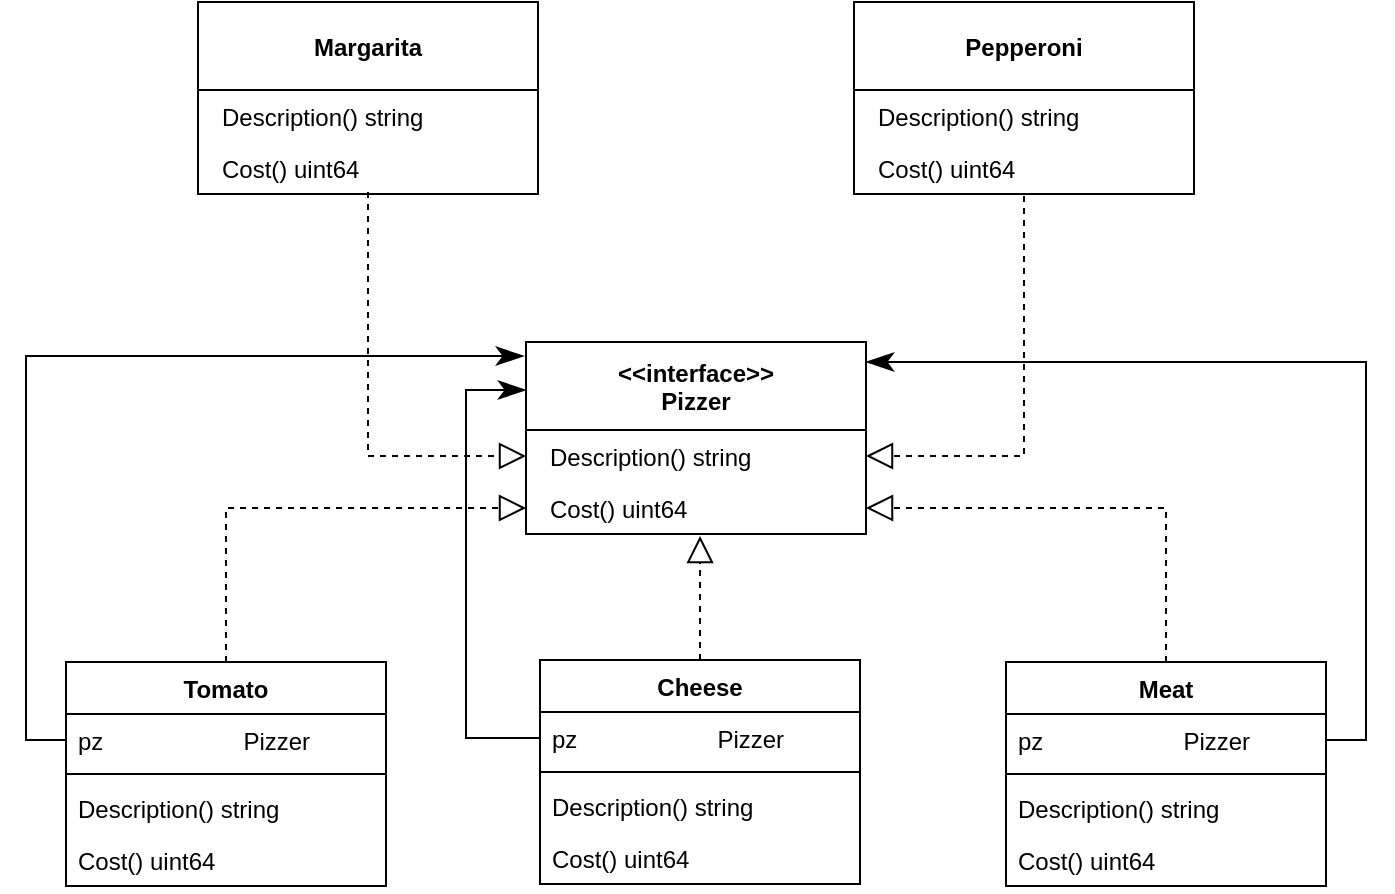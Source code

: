 <mxfile version="12.8.1" type="device"><diagram id="Vdiwp9iQeiwxdarp18dE" name="Page-1"><mxGraphModel dx="1381" dy="1897" grid="1" gridSize="10" guides="1" tooltips="1" connect="1" arrows="1" fold="1" page="1" pageScale="1" pageWidth="827" pageHeight="1169" math="0" shadow="0"><root><mxCell id="0"/><mxCell id="1" parent="0"/><mxCell id="7iMDn_pmoSPS-6DGK04_-1" value="&lt;&lt;interface&gt;&gt;&#10;Pizzer" style="swimlane;fontStyle=1;childLayout=stackLayout;horizontal=1;startSize=44;fillColor=none;horizontalStack=0;resizeParent=1;resizeParentMax=0;resizeLast=0;collapsible=1;marginBottom=0;labelBackgroundColor=none;fontSize=12;html=0;" vertex="1" parent="1"><mxGeometry x="450" y="-300" width="170" height="96" as="geometry"/></mxCell><mxCell id="7iMDn_pmoSPS-6DGK04_-2" value="Description() string" style="text;strokeColor=none;fillColor=none;align=left;verticalAlign=top;spacingLeft=10;spacingRight=4;overflow=hidden;rotatable=0;points=[[0,0.5],[1,0.5]];portConstraint=eastwest;" vertex="1" parent="7iMDn_pmoSPS-6DGK04_-1"><mxGeometry y="44" width="170" height="26" as="geometry"/></mxCell><mxCell id="7iMDn_pmoSPS-6DGK04_-45" value="Cost() uint64" style="text;strokeColor=none;fillColor=none;align=left;verticalAlign=top;spacingLeft=10;spacingRight=4;overflow=hidden;rotatable=0;points=[[0,0.5],[1,0.5]];portConstraint=eastwest;" vertex="1" parent="7iMDn_pmoSPS-6DGK04_-1"><mxGeometry y="70" width="170" height="26" as="geometry"/></mxCell><mxCell id="7iMDn_pmoSPS-6DGK04_-50" style="edgeStyle=orthogonalEdgeStyle;rounded=0;orthogonalLoop=1;jettySize=auto;html=1;exitX=0.5;exitY=0.962;exitDx=0;exitDy=0;endSize=11;endArrow=block;endFill=0;dashed=1;exitPerimeter=0;" edge="1" parent="1" source="7iMDn_pmoSPS-6DGK04_-46" target="7iMDn_pmoSPS-6DGK04_-2"><mxGeometry relative="1" as="geometry"/></mxCell><mxCell id="7iMDn_pmoSPS-6DGK04_-28" value="Margarita" style="swimlane;fontStyle=1;childLayout=stackLayout;horizontal=1;startSize=44;fillColor=none;horizontalStack=0;resizeParent=1;resizeParentMax=0;resizeLast=0;collapsible=1;marginBottom=0;labelBackgroundColor=none;fontSize=12;html=0;" vertex="1" parent="1"><mxGeometry x="286" y="-470" width="170" height="96" as="geometry"/></mxCell><mxCell id="7iMDn_pmoSPS-6DGK04_-29" value="Description() string" style="text;strokeColor=none;fillColor=none;align=left;verticalAlign=top;spacingLeft=10;spacingRight=4;overflow=hidden;rotatable=0;points=[[0,0.5],[1,0.5]];portConstraint=eastwest;" vertex="1" parent="7iMDn_pmoSPS-6DGK04_-28"><mxGeometry y="44" width="170" height="26" as="geometry"/></mxCell><mxCell id="7iMDn_pmoSPS-6DGK04_-46" value="Cost() uint64" style="text;strokeColor=none;fillColor=none;align=left;verticalAlign=top;spacingLeft=10;spacingRight=4;overflow=hidden;rotatable=0;points=[[0,0.5],[1,0.5]];portConstraint=eastwest;" vertex="1" parent="7iMDn_pmoSPS-6DGK04_-28"><mxGeometry y="70" width="170" height="26" as="geometry"/></mxCell><mxCell id="7iMDn_pmoSPS-6DGK04_-51" style="edgeStyle=orthogonalEdgeStyle;rounded=0;orthogonalLoop=1;jettySize=auto;html=1;exitX=0.5;exitY=1.038;exitDx=0;exitDy=0;dashed=1;endArrow=block;endFill=0;strokeWidth=1;endSize=11;exitPerimeter=0;" edge="1" parent="1" source="7iMDn_pmoSPS-6DGK04_-49" target="7iMDn_pmoSPS-6DGK04_-2"><mxGeometry relative="1" as="geometry"/></mxCell><mxCell id="7iMDn_pmoSPS-6DGK04_-47" value="Pepperoni" style="swimlane;fontStyle=1;childLayout=stackLayout;horizontal=1;startSize=44;fillColor=none;horizontalStack=0;resizeParent=1;resizeParentMax=0;resizeLast=0;collapsible=1;marginBottom=0;labelBackgroundColor=none;fontSize=12;html=0;" vertex="1" parent="1"><mxGeometry x="614" y="-470" width="170" height="96" as="geometry"/></mxCell><mxCell id="7iMDn_pmoSPS-6DGK04_-48" value="Description() string" style="text;strokeColor=none;fillColor=none;align=left;verticalAlign=top;spacingLeft=10;spacingRight=4;overflow=hidden;rotatable=0;points=[[0,0.5],[1,0.5]];portConstraint=eastwest;" vertex="1" parent="7iMDn_pmoSPS-6DGK04_-47"><mxGeometry y="44" width="170" height="26" as="geometry"/></mxCell><mxCell id="7iMDn_pmoSPS-6DGK04_-49" value="Cost() uint64" style="text;strokeColor=none;fillColor=none;align=left;verticalAlign=top;spacingLeft=10;spacingRight=4;overflow=hidden;rotatable=0;points=[[0,0.5],[1,0.5]];portConstraint=eastwest;" vertex="1" parent="7iMDn_pmoSPS-6DGK04_-47"><mxGeometry y="70" width="170" height="26" as="geometry"/></mxCell><mxCell id="7iMDn_pmoSPS-6DGK04_-81" style="edgeStyle=orthogonalEdgeStyle;rounded=0;orthogonalLoop=1;jettySize=auto;html=1;exitX=0.5;exitY=0;exitDx=0;exitDy=0;entryX=0;entryY=0.5;entryDx=0;entryDy=0;dashed=1;endArrow=block;endFill=0;endSize=11;strokeWidth=1;" edge="1" parent="1" source="7iMDn_pmoSPS-6DGK04_-59" target="7iMDn_pmoSPS-6DGK04_-45"><mxGeometry relative="1" as="geometry"/></mxCell><mxCell id="7iMDn_pmoSPS-6DGK04_-59" value="Tomato" style="swimlane;fontStyle=1;align=center;verticalAlign=top;childLayout=stackLayout;horizontal=1;startSize=26;horizontalStack=0;resizeParent=1;resizeParentMax=0;resizeLast=0;collapsible=1;marginBottom=0;labelBackgroundColor=none;fontSize=12;html=0;" vertex="1" parent="1"><mxGeometry x="220" y="-140" width="160" height="112" as="geometry"/></mxCell><mxCell id="7iMDn_pmoSPS-6DGK04_-60" value="pz                     Pizzer" style="text;strokeColor=none;fillColor=none;align=left;verticalAlign=top;spacingLeft=4;spacingRight=4;overflow=hidden;rotatable=0;points=[[0,0.5],[1,0.5]];portConstraint=eastwest;fontStyle=0" vertex="1" parent="7iMDn_pmoSPS-6DGK04_-59"><mxGeometry y="26" width="160" height="26" as="geometry"/></mxCell><mxCell id="7iMDn_pmoSPS-6DGK04_-63" value="" style="line;strokeWidth=1;fillColor=none;align=left;verticalAlign=middle;spacingTop=-1;spacingLeft=3;spacingRight=3;rotatable=0;labelPosition=right;points=[];portConstraint=eastwest;" vertex="1" parent="7iMDn_pmoSPS-6DGK04_-59"><mxGeometry y="52" width="160" height="8" as="geometry"/></mxCell><mxCell id="7iMDn_pmoSPS-6DGK04_-64" value="Description() string" style="text;strokeColor=none;fillColor=none;align=left;verticalAlign=top;spacingLeft=4;spacingRight=4;overflow=hidden;rotatable=0;points=[[0,0.5],[1,0.5]];portConstraint=eastwest;fontStyle=0" vertex="1" parent="7iMDn_pmoSPS-6DGK04_-59"><mxGeometry y="60" width="160" height="26" as="geometry"/></mxCell><mxCell id="7iMDn_pmoSPS-6DGK04_-68" value="Cost() uint64" style="text;strokeColor=none;fillColor=none;align=left;verticalAlign=top;spacingLeft=4;spacingRight=4;overflow=hidden;rotatable=0;points=[[0,0.5],[1,0.5]];portConstraint=eastwest;fontStyle=0" vertex="1" parent="7iMDn_pmoSPS-6DGK04_-59"><mxGeometry y="86" width="160" height="26" as="geometry"/></mxCell><mxCell id="7iMDn_pmoSPS-6DGK04_-90" style="edgeStyle=orthogonalEdgeStyle;rounded=0;orthogonalLoop=1;jettySize=auto;html=1;exitX=0.5;exitY=0;exitDx=0;exitDy=0;entryX=0.512;entryY=1.038;entryDx=0;entryDy=0;entryPerimeter=0;dashed=1;endArrow=block;endFill=0;endSize=11;strokeWidth=1;" edge="1" parent="1" source="7iMDn_pmoSPS-6DGK04_-70" target="7iMDn_pmoSPS-6DGK04_-45"><mxGeometry relative="1" as="geometry"/></mxCell><mxCell id="7iMDn_pmoSPS-6DGK04_-93" style="edgeStyle=orthogonalEdgeStyle;rounded=0;orthogonalLoop=1;jettySize=auto;html=1;exitX=0;exitY=0.5;exitDx=0;exitDy=0;entryX=0;entryY=0.25;entryDx=0;entryDy=0;endArrow=classicThin;endFill=1;endSize=11;strokeWidth=1;" edge="1" parent="1" source="7iMDn_pmoSPS-6DGK04_-71" target="7iMDn_pmoSPS-6DGK04_-1"><mxGeometry relative="1" as="geometry"/></mxCell><mxCell id="7iMDn_pmoSPS-6DGK04_-70" value="Cheese" style="swimlane;fontStyle=1;align=center;verticalAlign=top;childLayout=stackLayout;horizontal=1;startSize=26;horizontalStack=0;resizeParent=1;resizeParentMax=0;resizeLast=0;collapsible=1;marginBottom=0;labelBackgroundColor=none;fontSize=12;html=0;" vertex="1" parent="1"><mxGeometry x="457" y="-141" width="160" height="112" as="geometry"/></mxCell><mxCell id="7iMDn_pmoSPS-6DGK04_-71" value="pz                     Pizzer" style="text;strokeColor=none;fillColor=none;align=left;verticalAlign=top;spacingLeft=4;spacingRight=4;overflow=hidden;rotatable=0;points=[[0,0.5],[1,0.5]];portConstraint=eastwest;fontStyle=0" vertex="1" parent="7iMDn_pmoSPS-6DGK04_-70"><mxGeometry y="26" width="160" height="26" as="geometry"/></mxCell><mxCell id="7iMDn_pmoSPS-6DGK04_-72" value="" style="line;strokeWidth=1;fillColor=none;align=left;verticalAlign=middle;spacingTop=-1;spacingLeft=3;spacingRight=3;rotatable=0;labelPosition=right;points=[];portConstraint=eastwest;" vertex="1" parent="7iMDn_pmoSPS-6DGK04_-70"><mxGeometry y="52" width="160" height="8" as="geometry"/></mxCell><mxCell id="7iMDn_pmoSPS-6DGK04_-73" value="Description() string" style="text;strokeColor=none;fillColor=none;align=left;verticalAlign=top;spacingLeft=4;spacingRight=4;overflow=hidden;rotatable=0;points=[[0,0.5],[1,0.5]];portConstraint=eastwest;fontStyle=0" vertex="1" parent="7iMDn_pmoSPS-6DGK04_-70"><mxGeometry y="60" width="160" height="26" as="geometry"/></mxCell><mxCell id="7iMDn_pmoSPS-6DGK04_-74" value="Cost() uint64" style="text;strokeColor=none;fillColor=none;align=left;verticalAlign=top;spacingLeft=4;spacingRight=4;overflow=hidden;rotatable=0;points=[[0,0.5],[1,0.5]];portConstraint=eastwest;fontStyle=0" vertex="1" parent="7iMDn_pmoSPS-6DGK04_-70"><mxGeometry y="86" width="160" height="26" as="geometry"/></mxCell><mxCell id="7iMDn_pmoSPS-6DGK04_-83" style="edgeStyle=orthogonalEdgeStyle;rounded=0;orthogonalLoop=1;jettySize=auto;html=1;exitX=0.5;exitY=0;exitDx=0;exitDy=0;entryX=1;entryY=0.5;entryDx=0;entryDy=0;dashed=1;endArrow=block;endFill=0;endSize=11;strokeWidth=1;" edge="1" parent="1" source="7iMDn_pmoSPS-6DGK04_-75" target="7iMDn_pmoSPS-6DGK04_-45"><mxGeometry relative="1" as="geometry"/></mxCell><mxCell id="7iMDn_pmoSPS-6DGK04_-75" value="Meat" style="swimlane;fontStyle=1;align=center;verticalAlign=top;childLayout=stackLayout;horizontal=1;startSize=26;horizontalStack=0;resizeParent=1;resizeParentMax=0;resizeLast=0;collapsible=1;marginBottom=0;labelBackgroundColor=none;fontSize=12;html=0;" vertex="1" parent="1"><mxGeometry x="690" y="-140" width="160" height="112" as="geometry"/></mxCell><mxCell id="7iMDn_pmoSPS-6DGK04_-76" value="pz                     Pizzer" style="text;strokeColor=none;fillColor=none;align=left;verticalAlign=top;spacingLeft=4;spacingRight=4;overflow=hidden;rotatable=0;points=[[0,0.5],[1,0.5]];portConstraint=eastwest;fontStyle=0" vertex="1" parent="7iMDn_pmoSPS-6DGK04_-75"><mxGeometry y="26" width="160" height="26" as="geometry"/></mxCell><mxCell id="7iMDn_pmoSPS-6DGK04_-77" value="" style="line;strokeWidth=1;fillColor=none;align=left;verticalAlign=middle;spacingTop=-1;spacingLeft=3;spacingRight=3;rotatable=0;labelPosition=right;points=[];portConstraint=eastwest;" vertex="1" parent="7iMDn_pmoSPS-6DGK04_-75"><mxGeometry y="52" width="160" height="8" as="geometry"/></mxCell><mxCell id="7iMDn_pmoSPS-6DGK04_-78" value="Description() string" style="text;strokeColor=none;fillColor=none;align=left;verticalAlign=top;spacingLeft=4;spacingRight=4;overflow=hidden;rotatable=0;points=[[0,0.5],[1,0.5]];portConstraint=eastwest;fontStyle=0" vertex="1" parent="7iMDn_pmoSPS-6DGK04_-75"><mxGeometry y="60" width="160" height="26" as="geometry"/></mxCell><mxCell id="7iMDn_pmoSPS-6DGK04_-79" value="Cost() uint64" style="text;strokeColor=none;fillColor=none;align=left;verticalAlign=top;spacingLeft=4;spacingRight=4;overflow=hidden;rotatable=0;points=[[0,0.5],[1,0.5]];portConstraint=eastwest;fontStyle=0" vertex="1" parent="7iMDn_pmoSPS-6DGK04_-75"><mxGeometry y="86" width="160" height="26" as="geometry"/></mxCell><mxCell id="7iMDn_pmoSPS-6DGK04_-91" style="edgeStyle=orthogonalEdgeStyle;rounded=0;orthogonalLoop=1;jettySize=auto;html=1;exitX=0;exitY=0.5;exitDx=0;exitDy=0;entryX=-0.006;entryY=0.073;entryDx=0;entryDy=0;entryPerimeter=0;endArrow=classicThin;endFill=1;endSize=11;strokeWidth=1;" edge="1" parent="1" source="7iMDn_pmoSPS-6DGK04_-60" target="7iMDn_pmoSPS-6DGK04_-1"><mxGeometry relative="1" as="geometry"/></mxCell><mxCell id="7iMDn_pmoSPS-6DGK04_-92" style="edgeStyle=orthogonalEdgeStyle;rounded=0;orthogonalLoop=1;jettySize=auto;html=1;exitX=1;exitY=0.5;exitDx=0;exitDy=0;entryX=1;entryY=0.104;entryDx=0;entryDy=0;entryPerimeter=0;endArrow=classicThin;endFill=1;endSize=11;strokeWidth=1;" edge="1" parent="1" source="7iMDn_pmoSPS-6DGK04_-76" target="7iMDn_pmoSPS-6DGK04_-1"><mxGeometry relative="1" as="geometry"/></mxCell></root></mxGraphModel></diagram></mxfile>